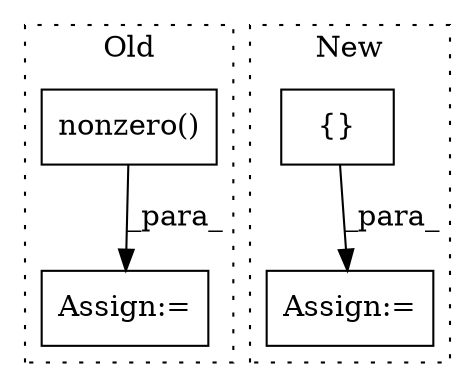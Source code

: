 digraph G {
subgraph cluster0 {
1 [label="nonzero()" a="75" s="12326" l="51" shape="box"];
4 [label="Assign:=" a="68" s="12323" l="3" shape="box"];
label = "Old";
style="dotted";
}
subgraph cluster1 {
2 [label="{}" a="95" s="13507,13659" l="1,1" shape="box"];
3 [label="Assign:=" a="68" s="13504" l="3" shape="box"];
label = "New";
style="dotted";
}
1 -> 4 [label="_para_"];
2 -> 3 [label="_para_"];
}